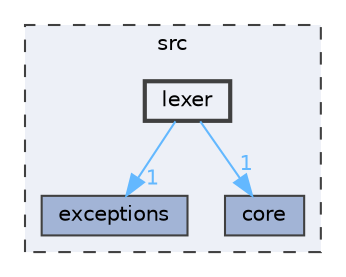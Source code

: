 digraph "C:/Users/gogop/CLionProjects/Zenith/src/lexer"
{
 // LATEX_PDF_SIZE
  bgcolor="transparent";
  edge [fontname=Helvetica,fontsize=10,labelfontname=Helvetica,labelfontsize=10];
  node [fontname=Helvetica,fontsize=10,shape=box,height=0.2,width=0.4];
  compound=true
  subgraph clusterdir_68267d1309a1af8e8297ef4c3efbcdba {
    graph [ bgcolor="#edf0f7", pencolor="grey25", label="src", fontname=Helvetica,fontsize=10 style="filled,dashed", URL="dir_68267d1309a1af8e8297ef4c3efbcdba.html",tooltip=""]
  dir_6e33d6500a76933db4361f663e54ab12 [label="exceptions", fillcolor="#a2b4d6", color="grey25", style="filled", URL="dir_6e33d6500a76933db4361f663e54ab12.html",tooltip=""];
  dir_aebb8dcc11953d78e620bbef0b9e2183 [label="core", fillcolor="#a2b4d6", color="grey25", style="filled", URL="dir_aebb8dcc11953d78e620bbef0b9e2183.html",tooltip=""];
  dir_e1aa690b4af0a0538ec65649b0390051 [label="lexer", fillcolor="#edf0f7", color="grey25", style="filled,bold", URL="dir_e1aa690b4af0a0538ec65649b0390051.html",tooltip=""];
  }
  dir_e1aa690b4af0a0538ec65649b0390051->dir_6e33d6500a76933db4361f663e54ab12 [headlabel="1", labeldistance=1.5 headhref="dir_000018_000017.html" href="dir_000018_000017.html" color="steelblue1" fontcolor="steelblue1"];
  dir_e1aa690b4af0a0538ec65649b0390051->dir_aebb8dcc11953d78e620bbef0b9e2183 [headlabel="1", labeldistance=1.5 headhref="dir_000018_000016.html" href="dir_000018_000016.html" color="steelblue1" fontcolor="steelblue1"];
}
